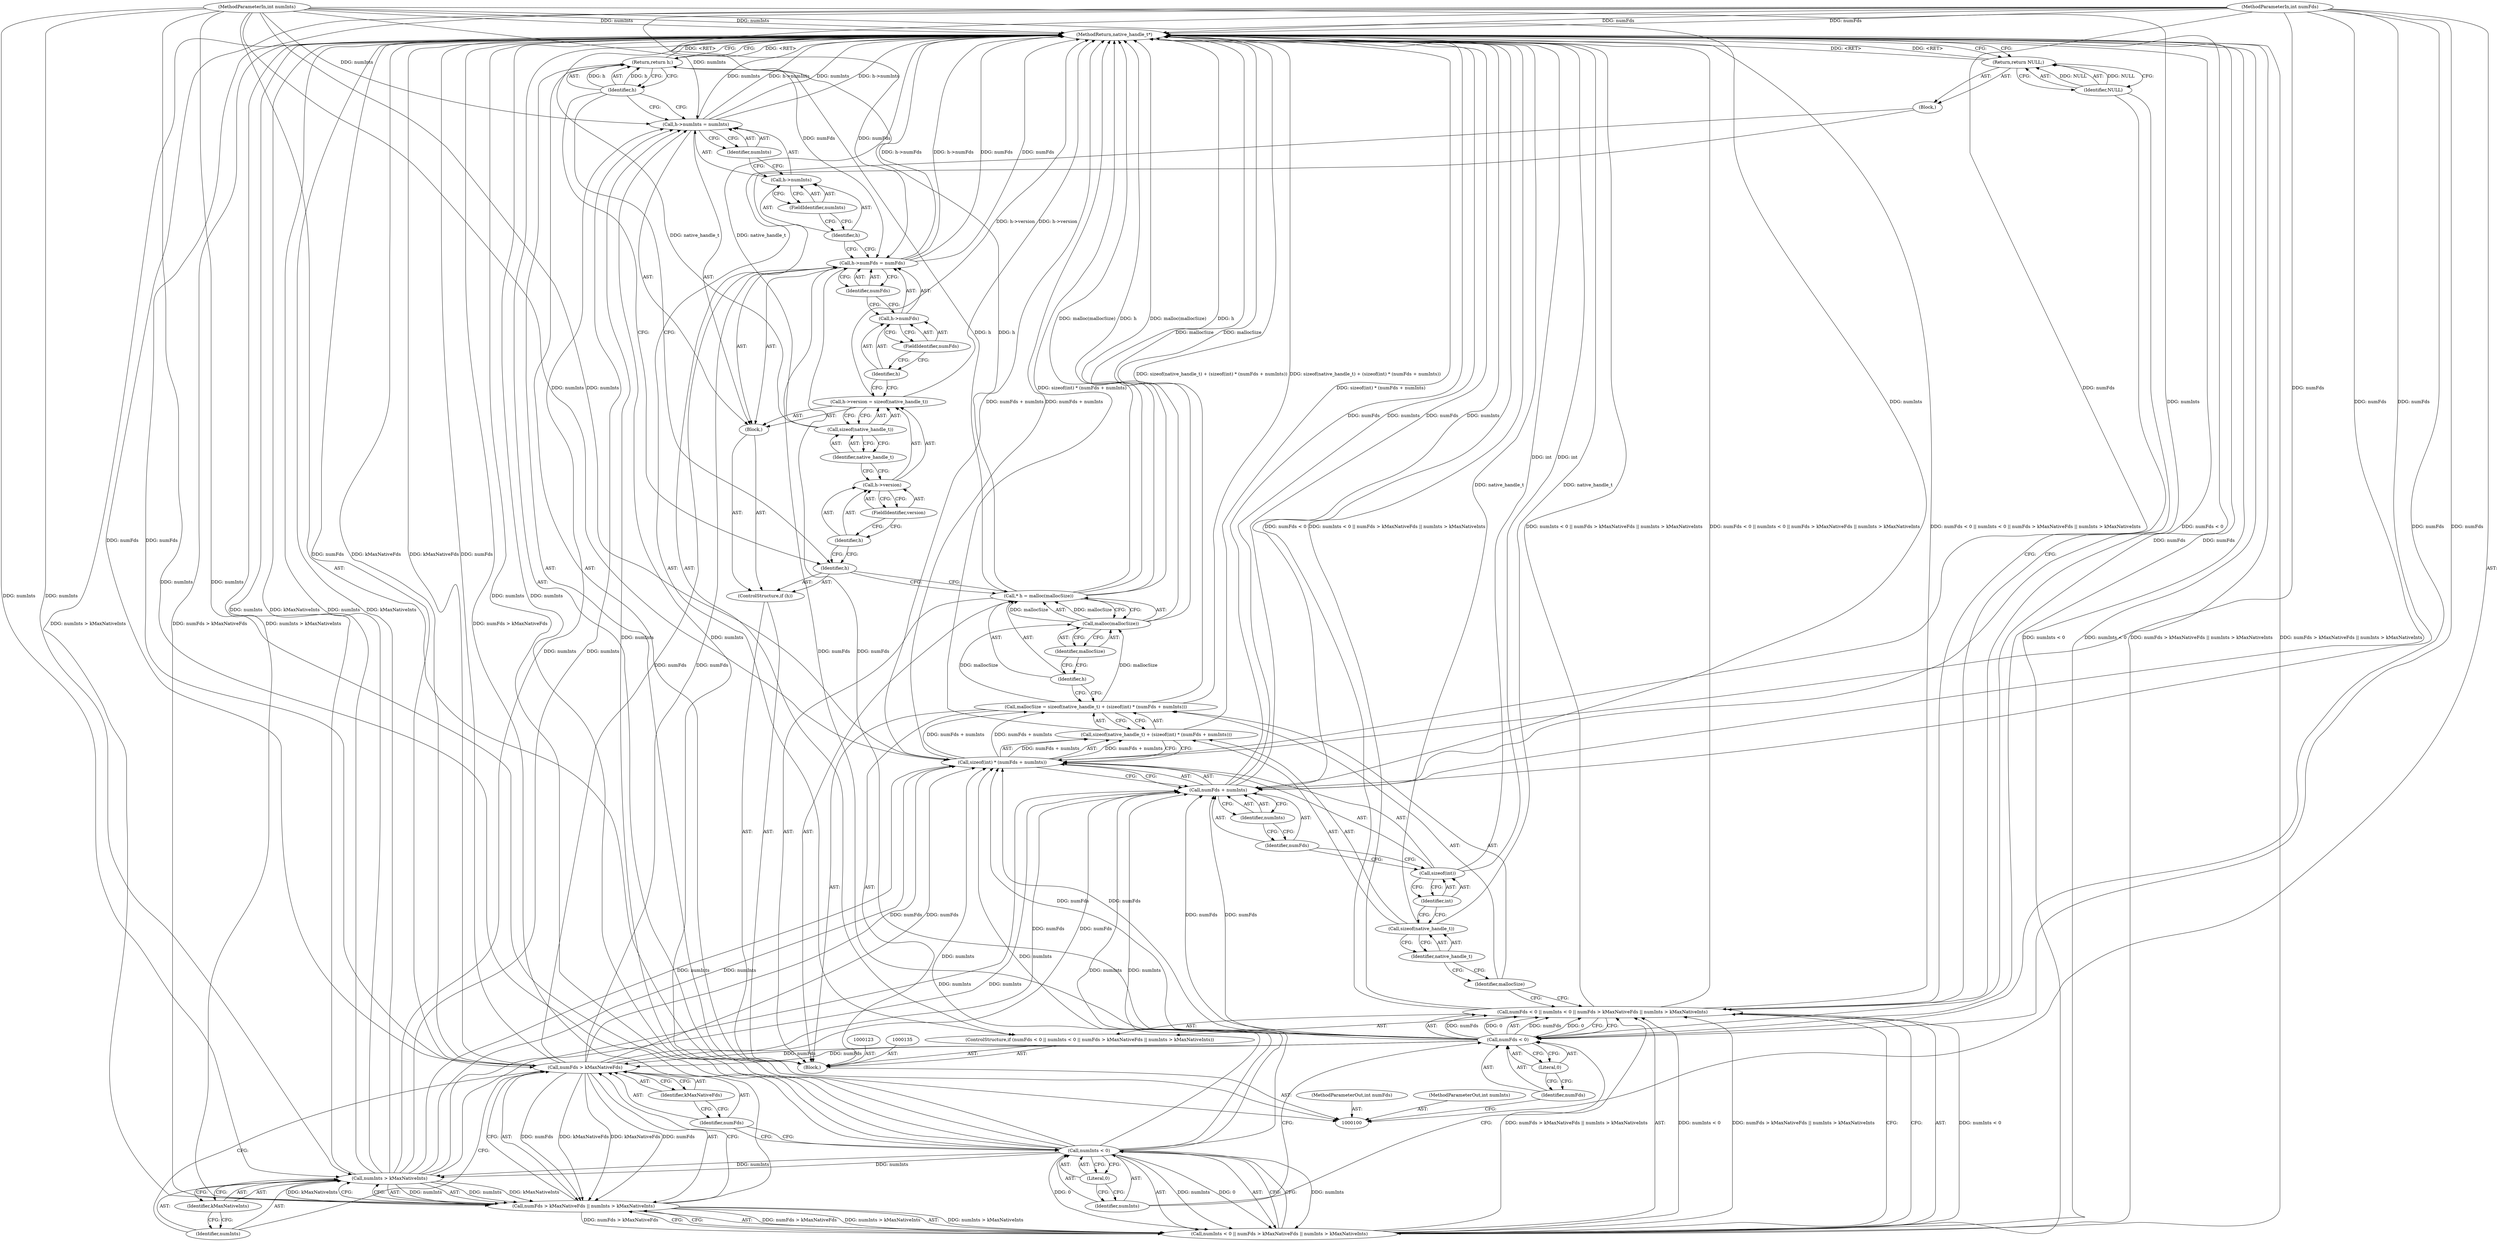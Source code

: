 digraph "0_Android_e8c62fb484151f76ab88b1d5130f38de24ac8c14" {
"1000161" [label="(MethodReturn,native_handle_t*)"];
"1000101" [label="(MethodParameterIn,int numFds)"];
"1000212" [label="(MethodParameterOut,int numFds)"];
"1000102" [label="(MethodParameterIn,int numInts)"];
"1000213" [label="(MethodParameterOut,int numInts)"];
"1000146" [label="(FieldIdentifier,version)"];
"1000147" [label="(Call,sizeof(native_handle_t))"];
"1000148" [label="(Identifier,native_handle_t)"];
"1000143" [label="(Call,h->version = sizeof(native_handle_t))"];
"1000144" [label="(Call,h->version)"];
"1000145" [label="(Identifier,h)"];
"1000152" [label="(FieldIdentifier,numFds)"];
"1000153" [label="(Identifier,numFds)"];
"1000149" [label="(Call,h->numFds = numFds)"];
"1000150" [label="(Call,h->numFds)"];
"1000151" [label="(Identifier,h)"];
"1000157" [label="(FieldIdentifier,numInts)"];
"1000158" [label="(Identifier,numInts)"];
"1000154" [label="(Call,h->numInts = numInts)"];
"1000155" [label="(Call,h->numInts)"];
"1000156" [label="(Identifier,h)"];
"1000159" [label="(Return,return h;)"];
"1000160" [label="(Identifier,h)"];
"1000103" [label="(Block,)"];
"1000108" [label="(Literal,0)"];
"1000109" [label="(Call,numInts < 0 || numFds > kMaxNativeFds || numInts > kMaxNativeInts)"];
"1000110" [label="(Call,numInts < 0)"];
"1000111" [label="(Identifier,numInts)"];
"1000112" [label="(Literal,0)"];
"1000113" [label="(Call,numFds > kMaxNativeFds || numInts > kMaxNativeInts)"];
"1000114" [label="(Call,numFds > kMaxNativeFds)"];
"1000115" [label="(Identifier,numFds)"];
"1000104" [label="(ControlStructure,if (numFds < 0 || numInts < 0 || numFds > kMaxNativeFds || numInts > kMaxNativeInts))"];
"1000116" [label="(Identifier,kMaxNativeFds)"];
"1000117" [label="(Call,numInts > kMaxNativeInts)"];
"1000118" [label="(Identifier,numInts)"];
"1000119" [label="(Identifier,kMaxNativeInts)"];
"1000105" [label="(Call,numFds < 0 || numInts < 0 || numFds > kMaxNativeFds || numInts > kMaxNativeInts)"];
"1000106" [label="(Call,numFds < 0)"];
"1000107" [label="(Identifier,numFds)"];
"1000120" [label="(Block,)"];
"1000122" [label="(Identifier,NULL)"];
"1000121" [label="(Return,return NULL;)"];
"1000124" [label="(Call,mallocSize = sizeof(native_handle_t) + (sizeof(int) * (numFds + numInts)))"];
"1000125" [label="(Identifier,mallocSize)"];
"1000126" [label="(Call,sizeof(native_handle_t) + (sizeof(int) * (numFds + numInts)))"];
"1000127" [label="(Call,sizeof(native_handle_t))"];
"1000128" [label="(Identifier,native_handle_t)"];
"1000129" [label="(Call,sizeof(int) * (numFds + numInts))"];
"1000130" [label="(Call,sizeof(int))"];
"1000131" [label="(Identifier,int)"];
"1000132" [label="(Call,numFds + numInts)"];
"1000133" [label="(Identifier,numFds)"];
"1000134" [label="(Identifier,numInts)"];
"1000136" [label="(Call,* h = malloc(mallocSize))"];
"1000137" [label="(Identifier,h)"];
"1000138" [label="(Call,malloc(mallocSize))"];
"1000139" [label="(Identifier,mallocSize)"];
"1000142" [label="(Block,)"];
"1000140" [label="(ControlStructure,if (h))"];
"1000141" [label="(Identifier,h)"];
"1000161" -> "1000100"  [label="AST: "];
"1000161" -> "1000121"  [label="CFG: "];
"1000161" -> "1000159"  [label="CFG: "];
"1000113" -> "1000161"  [label="DDG: numInts > kMaxNativeInts"];
"1000113" -> "1000161"  [label="DDG: numFds > kMaxNativeFds"];
"1000106" -> "1000161"  [label="DDG: numFds"];
"1000105" -> "1000161"  [label="DDG: numFds < 0 || numInts < 0 || numFds > kMaxNativeFds || numInts > kMaxNativeInts"];
"1000105" -> "1000161"  [label="DDG: numFds < 0"];
"1000105" -> "1000161"  [label="DDG: numInts < 0 || numFds > kMaxNativeFds || numInts > kMaxNativeInts"];
"1000114" -> "1000161"  [label="DDG: numFds"];
"1000114" -> "1000161"  [label="DDG: kMaxNativeFds"];
"1000117" -> "1000161"  [label="DDG: numInts"];
"1000117" -> "1000161"  [label="DDG: kMaxNativeInts"];
"1000149" -> "1000161"  [label="DDG: h->numFds"];
"1000149" -> "1000161"  [label="DDG: numFds"];
"1000124" -> "1000161"  [label="DDG: sizeof(native_handle_t) + (sizeof(int) * (numFds + numInts))"];
"1000129" -> "1000161"  [label="DDG: numFds + numInts"];
"1000138" -> "1000161"  [label="DDG: mallocSize"];
"1000126" -> "1000161"  [label="DDG: sizeof(int) * (numFds + numInts)"];
"1000154" -> "1000161"  [label="DDG: h->numInts"];
"1000154" -> "1000161"  [label="DDG: numInts"];
"1000143" -> "1000161"  [label="DDG: h->version"];
"1000132" -> "1000161"  [label="DDG: numInts"];
"1000132" -> "1000161"  [label="DDG: numFds"];
"1000147" -> "1000161"  [label="DDG: native_handle_t"];
"1000102" -> "1000161"  [label="DDG: numInts"];
"1000109" -> "1000161"  [label="DDG: numFds > kMaxNativeFds || numInts > kMaxNativeInts"];
"1000109" -> "1000161"  [label="DDG: numInts < 0"];
"1000101" -> "1000161"  [label="DDG: numFds"];
"1000127" -> "1000161"  [label="DDG: native_handle_t"];
"1000136" -> "1000161"  [label="DDG: malloc(mallocSize)"];
"1000136" -> "1000161"  [label="DDG: h"];
"1000110" -> "1000161"  [label="DDG: numInts"];
"1000130" -> "1000161"  [label="DDG: int"];
"1000121" -> "1000161"  [label="DDG: <RET>"];
"1000159" -> "1000161"  [label="DDG: <RET>"];
"1000101" -> "1000100"  [label="AST: "];
"1000101" -> "1000161"  [label="DDG: numFds"];
"1000101" -> "1000106"  [label="DDG: numFds"];
"1000101" -> "1000114"  [label="DDG: numFds"];
"1000101" -> "1000129"  [label="DDG: numFds"];
"1000101" -> "1000132"  [label="DDG: numFds"];
"1000101" -> "1000149"  [label="DDG: numFds"];
"1000212" -> "1000100"  [label="AST: "];
"1000102" -> "1000100"  [label="AST: "];
"1000102" -> "1000161"  [label="DDG: numInts"];
"1000102" -> "1000110"  [label="DDG: numInts"];
"1000102" -> "1000117"  [label="DDG: numInts"];
"1000102" -> "1000129"  [label="DDG: numInts"];
"1000102" -> "1000132"  [label="DDG: numInts"];
"1000102" -> "1000154"  [label="DDG: numInts"];
"1000213" -> "1000100"  [label="AST: "];
"1000146" -> "1000144"  [label="AST: "];
"1000146" -> "1000145"  [label="CFG: "];
"1000144" -> "1000146"  [label="CFG: "];
"1000147" -> "1000143"  [label="AST: "];
"1000147" -> "1000148"  [label="CFG: "];
"1000148" -> "1000147"  [label="AST: "];
"1000143" -> "1000147"  [label="CFG: "];
"1000147" -> "1000161"  [label="DDG: native_handle_t"];
"1000148" -> "1000147"  [label="AST: "];
"1000148" -> "1000144"  [label="CFG: "];
"1000147" -> "1000148"  [label="CFG: "];
"1000143" -> "1000142"  [label="AST: "];
"1000143" -> "1000147"  [label="CFG: "];
"1000144" -> "1000143"  [label="AST: "];
"1000147" -> "1000143"  [label="AST: "];
"1000151" -> "1000143"  [label="CFG: "];
"1000143" -> "1000161"  [label="DDG: h->version"];
"1000144" -> "1000143"  [label="AST: "];
"1000144" -> "1000146"  [label="CFG: "];
"1000145" -> "1000144"  [label="AST: "];
"1000146" -> "1000144"  [label="AST: "];
"1000148" -> "1000144"  [label="CFG: "];
"1000145" -> "1000144"  [label="AST: "];
"1000145" -> "1000141"  [label="CFG: "];
"1000146" -> "1000145"  [label="CFG: "];
"1000152" -> "1000150"  [label="AST: "];
"1000152" -> "1000151"  [label="CFG: "];
"1000150" -> "1000152"  [label="CFG: "];
"1000153" -> "1000149"  [label="AST: "];
"1000153" -> "1000150"  [label="CFG: "];
"1000149" -> "1000153"  [label="CFG: "];
"1000149" -> "1000142"  [label="AST: "];
"1000149" -> "1000153"  [label="CFG: "];
"1000150" -> "1000149"  [label="AST: "];
"1000153" -> "1000149"  [label="AST: "];
"1000156" -> "1000149"  [label="CFG: "];
"1000149" -> "1000161"  [label="DDG: h->numFds"];
"1000149" -> "1000161"  [label="DDG: numFds"];
"1000101" -> "1000149"  [label="DDG: numFds"];
"1000106" -> "1000149"  [label="DDG: numFds"];
"1000114" -> "1000149"  [label="DDG: numFds"];
"1000150" -> "1000149"  [label="AST: "];
"1000150" -> "1000152"  [label="CFG: "];
"1000151" -> "1000150"  [label="AST: "];
"1000152" -> "1000150"  [label="AST: "];
"1000153" -> "1000150"  [label="CFG: "];
"1000151" -> "1000150"  [label="AST: "];
"1000151" -> "1000143"  [label="CFG: "];
"1000152" -> "1000151"  [label="CFG: "];
"1000157" -> "1000155"  [label="AST: "];
"1000157" -> "1000156"  [label="CFG: "];
"1000155" -> "1000157"  [label="CFG: "];
"1000158" -> "1000154"  [label="AST: "];
"1000158" -> "1000155"  [label="CFG: "];
"1000154" -> "1000158"  [label="CFG: "];
"1000154" -> "1000142"  [label="AST: "];
"1000154" -> "1000158"  [label="CFG: "];
"1000155" -> "1000154"  [label="AST: "];
"1000158" -> "1000154"  [label="AST: "];
"1000160" -> "1000154"  [label="CFG: "];
"1000154" -> "1000161"  [label="DDG: h->numInts"];
"1000154" -> "1000161"  [label="DDG: numInts"];
"1000102" -> "1000154"  [label="DDG: numInts"];
"1000117" -> "1000154"  [label="DDG: numInts"];
"1000110" -> "1000154"  [label="DDG: numInts"];
"1000155" -> "1000154"  [label="AST: "];
"1000155" -> "1000157"  [label="CFG: "];
"1000156" -> "1000155"  [label="AST: "];
"1000157" -> "1000155"  [label="AST: "];
"1000158" -> "1000155"  [label="CFG: "];
"1000156" -> "1000155"  [label="AST: "];
"1000156" -> "1000149"  [label="CFG: "];
"1000157" -> "1000156"  [label="CFG: "];
"1000159" -> "1000103"  [label="AST: "];
"1000159" -> "1000160"  [label="CFG: "];
"1000160" -> "1000159"  [label="AST: "];
"1000161" -> "1000159"  [label="CFG: "];
"1000159" -> "1000161"  [label="DDG: <RET>"];
"1000160" -> "1000159"  [label="DDG: h"];
"1000136" -> "1000159"  [label="DDG: h"];
"1000160" -> "1000159"  [label="AST: "];
"1000160" -> "1000154"  [label="CFG: "];
"1000160" -> "1000141"  [label="CFG: "];
"1000159" -> "1000160"  [label="CFG: "];
"1000160" -> "1000159"  [label="DDG: h"];
"1000103" -> "1000100"  [label="AST: "];
"1000104" -> "1000103"  [label="AST: "];
"1000123" -> "1000103"  [label="AST: "];
"1000124" -> "1000103"  [label="AST: "];
"1000135" -> "1000103"  [label="AST: "];
"1000136" -> "1000103"  [label="AST: "];
"1000140" -> "1000103"  [label="AST: "];
"1000159" -> "1000103"  [label="AST: "];
"1000108" -> "1000106"  [label="AST: "];
"1000108" -> "1000107"  [label="CFG: "];
"1000106" -> "1000108"  [label="CFG: "];
"1000109" -> "1000105"  [label="AST: "];
"1000109" -> "1000110"  [label="CFG: "];
"1000109" -> "1000113"  [label="CFG: "];
"1000110" -> "1000109"  [label="AST: "];
"1000113" -> "1000109"  [label="AST: "];
"1000105" -> "1000109"  [label="CFG: "];
"1000109" -> "1000161"  [label="DDG: numFds > kMaxNativeFds || numInts > kMaxNativeInts"];
"1000109" -> "1000161"  [label="DDG: numInts < 0"];
"1000109" -> "1000105"  [label="DDG: numInts < 0"];
"1000109" -> "1000105"  [label="DDG: numFds > kMaxNativeFds || numInts > kMaxNativeInts"];
"1000110" -> "1000109"  [label="DDG: numInts"];
"1000110" -> "1000109"  [label="DDG: 0"];
"1000113" -> "1000109"  [label="DDG: numFds > kMaxNativeFds"];
"1000113" -> "1000109"  [label="DDG: numInts > kMaxNativeInts"];
"1000110" -> "1000109"  [label="AST: "];
"1000110" -> "1000112"  [label="CFG: "];
"1000111" -> "1000110"  [label="AST: "];
"1000112" -> "1000110"  [label="AST: "];
"1000115" -> "1000110"  [label="CFG: "];
"1000109" -> "1000110"  [label="CFG: "];
"1000110" -> "1000161"  [label="DDG: numInts"];
"1000110" -> "1000109"  [label="DDG: numInts"];
"1000110" -> "1000109"  [label="DDG: 0"];
"1000102" -> "1000110"  [label="DDG: numInts"];
"1000110" -> "1000117"  [label="DDG: numInts"];
"1000110" -> "1000129"  [label="DDG: numInts"];
"1000110" -> "1000132"  [label="DDG: numInts"];
"1000110" -> "1000154"  [label="DDG: numInts"];
"1000111" -> "1000110"  [label="AST: "];
"1000111" -> "1000106"  [label="CFG: "];
"1000112" -> "1000111"  [label="CFG: "];
"1000112" -> "1000110"  [label="AST: "];
"1000112" -> "1000111"  [label="CFG: "];
"1000110" -> "1000112"  [label="CFG: "];
"1000113" -> "1000109"  [label="AST: "];
"1000113" -> "1000114"  [label="CFG: "];
"1000113" -> "1000117"  [label="CFG: "];
"1000114" -> "1000113"  [label="AST: "];
"1000117" -> "1000113"  [label="AST: "];
"1000109" -> "1000113"  [label="CFG: "];
"1000113" -> "1000161"  [label="DDG: numInts > kMaxNativeInts"];
"1000113" -> "1000161"  [label="DDG: numFds > kMaxNativeFds"];
"1000113" -> "1000109"  [label="DDG: numFds > kMaxNativeFds"];
"1000113" -> "1000109"  [label="DDG: numInts > kMaxNativeInts"];
"1000114" -> "1000113"  [label="DDG: numFds"];
"1000114" -> "1000113"  [label="DDG: kMaxNativeFds"];
"1000117" -> "1000113"  [label="DDG: numInts"];
"1000117" -> "1000113"  [label="DDG: kMaxNativeInts"];
"1000114" -> "1000113"  [label="AST: "];
"1000114" -> "1000116"  [label="CFG: "];
"1000115" -> "1000114"  [label="AST: "];
"1000116" -> "1000114"  [label="AST: "];
"1000118" -> "1000114"  [label="CFG: "];
"1000113" -> "1000114"  [label="CFG: "];
"1000114" -> "1000161"  [label="DDG: numFds"];
"1000114" -> "1000161"  [label="DDG: kMaxNativeFds"];
"1000114" -> "1000113"  [label="DDG: numFds"];
"1000114" -> "1000113"  [label="DDG: kMaxNativeFds"];
"1000106" -> "1000114"  [label="DDG: numFds"];
"1000101" -> "1000114"  [label="DDG: numFds"];
"1000114" -> "1000129"  [label="DDG: numFds"];
"1000114" -> "1000132"  [label="DDG: numFds"];
"1000114" -> "1000149"  [label="DDG: numFds"];
"1000115" -> "1000114"  [label="AST: "];
"1000115" -> "1000110"  [label="CFG: "];
"1000116" -> "1000115"  [label="CFG: "];
"1000104" -> "1000103"  [label="AST: "];
"1000105" -> "1000104"  [label="AST: "];
"1000120" -> "1000104"  [label="AST: "];
"1000116" -> "1000114"  [label="AST: "];
"1000116" -> "1000115"  [label="CFG: "];
"1000114" -> "1000116"  [label="CFG: "];
"1000117" -> "1000113"  [label="AST: "];
"1000117" -> "1000119"  [label="CFG: "];
"1000118" -> "1000117"  [label="AST: "];
"1000119" -> "1000117"  [label="AST: "];
"1000113" -> "1000117"  [label="CFG: "];
"1000117" -> "1000161"  [label="DDG: numInts"];
"1000117" -> "1000161"  [label="DDG: kMaxNativeInts"];
"1000117" -> "1000113"  [label="DDG: numInts"];
"1000117" -> "1000113"  [label="DDG: kMaxNativeInts"];
"1000110" -> "1000117"  [label="DDG: numInts"];
"1000102" -> "1000117"  [label="DDG: numInts"];
"1000117" -> "1000129"  [label="DDG: numInts"];
"1000117" -> "1000132"  [label="DDG: numInts"];
"1000117" -> "1000154"  [label="DDG: numInts"];
"1000118" -> "1000117"  [label="AST: "];
"1000118" -> "1000114"  [label="CFG: "];
"1000119" -> "1000118"  [label="CFG: "];
"1000119" -> "1000117"  [label="AST: "];
"1000119" -> "1000118"  [label="CFG: "];
"1000117" -> "1000119"  [label="CFG: "];
"1000105" -> "1000104"  [label="AST: "];
"1000105" -> "1000106"  [label="CFG: "];
"1000105" -> "1000109"  [label="CFG: "];
"1000106" -> "1000105"  [label="AST: "];
"1000109" -> "1000105"  [label="AST: "];
"1000122" -> "1000105"  [label="CFG: "];
"1000125" -> "1000105"  [label="CFG: "];
"1000105" -> "1000161"  [label="DDG: numFds < 0 || numInts < 0 || numFds > kMaxNativeFds || numInts > kMaxNativeInts"];
"1000105" -> "1000161"  [label="DDG: numFds < 0"];
"1000105" -> "1000161"  [label="DDG: numInts < 0 || numFds > kMaxNativeFds || numInts > kMaxNativeInts"];
"1000106" -> "1000105"  [label="DDG: numFds"];
"1000106" -> "1000105"  [label="DDG: 0"];
"1000109" -> "1000105"  [label="DDG: numInts < 0"];
"1000109" -> "1000105"  [label="DDG: numFds > kMaxNativeFds || numInts > kMaxNativeInts"];
"1000106" -> "1000105"  [label="AST: "];
"1000106" -> "1000108"  [label="CFG: "];
"1000107" -> "1000106"  [label="AST: "];
"1000108" -> "1000106"  [label="AST: "];
"1000111" -> "1000106"  [label="CFG: "];
"1000105" -> "1000106"  [label="CFG: "];
"1000106" -> "1000161"  [label="DDG: numFds"];
"1000106" -> "1000105"  [label="DDG: numFds"];
"1000106" -> "1000105"  [label="DDG: 0"];
"1000101" -> "1000106"  [label="DDG: numFds"];
"1000106" -> "1000114"  [label="DDG: numFds"];
"1000106" -> "1000129"  [label="DDG: numFds"];
"1000106" -> "1000132"  [label="DDG: numFds"];
"1000106" -> "1000149"  [label="DDG: numFds"];
"1000107" -> "1000106"  [label="AST: "];
"1000107" -> "1000100"  [label="CFG: "];
"1000108" -> "1000107"  [label="CFG: "];
"1000120" -> "1000104"  [label="AST: "];
"1000121" -> "1000120"  [label="AST: "];
"1000122" -> "1000121"  [label="AST: "];
"1000122" -> "1000105"  [label="CFG: "];
"1000121" -> "1000122"  [label="CFG: "];
"1000122" -> "1000121"  [label="DDG: NULL"];
"1000121" -> "1000120"  [label="AST: "];
"1000121" -> "1000122"  [label="CFG: "];
"1000122" -> "1000121"  [label="AST: "];
"1000161" -> "1000121"  [label="CFG: "];
"1000121" -> "1000161"  [label="DDG: <RET>"];
"1000122" -> "1000121"  [label="DDG: NULL"];
"1000124" -> "1000103"  [label="AST: "];
"1000124" -> "1000126"  [label="CFG: "];
"1000125" -> "1000124"  [label="AST: "];
"1000126" -> "1000124"  [label="AST: "];
"1000137" -> "1000124"  [label="CFG: "];
"1000124" -> "1000161"  [label="DDG: sizeof(native_handle_t) + (sizeof(int) * (numFds + numInts))"];
"1000129" -> "1000124"  [label="DDG: numFds + numInts"];
"1000124" -> "1000138"  [label="DDG: mallocSize"];
"1000125" -> "1000124"  [label="AST: "];
"1000125" -> "1000105"  [label="CFG: "];
"1000128" -> "1000125"  [label="CFG: "];
"1000126" -> "1000124"  [label="AST: "];
"1000126" -> "1000129"  [label="CFG: "];
"1000127" -> "1000126"  [label="AST: "];
"1000129" -> "1000126"  [label="AST: "];
"1000124" -> "1000126"  [label="CFG: "];
"1000126" -> "1000161"  [label="DDG: sizeof(int) * (numFds + numInts)"];
"1000129" -> "1000126"  [label="DDG: numFds + numInts"];
"1000127" -> "1000126"  [label="AST: "];
"1000127" -> "1000128"  [label="CFG: "];
"1000128" -> "1000127"  [label="AST: "];
"1000131" -> "1000127"  [label="CFG: "];
"1000127" -> "1000161"  [label="DDG: native_handle_t"];
"1000128" -> "1000127"  [label="AST: "];
"1000128" -> "1000125"  [label="CFG: "];
"1000127" -> "1000128"  [label="CFG: "];
"1000129" -> "1000126"  [label="AST: "];
"1000129" -> "1000132"  [label="CFG: "];
"1000130" -> "1000129"  [label="AST: "];
"1000132" -> "1000129"  [label="AST: "];
"1000126" -> "1000129"  [label="CFG: "];
"1000129" -> "1000161"  [label="DDG: numFds + numInts"];
"1000129" -> "1000124"  [label="DDG: numFds + numInts"];
"1000129" -> "1000126"  [label="DDG: numFds + numInts"];
"1000106" -> "1000129"  [label="DDG: numFds"];
"1000114" -> "1000129"  [label="DDG: numFds"];
"1000101" -> "1000129"  [label="DDG: numFds"];
"1000117" -> "1000129"  [label="DDG: numInts"];
"1000110" -> "1000129"  [label="DDG: numInts"];
"1000102" -> "1000129"  [label="DDG: numInts"];
"1000130" -> "1000129"  [label="AST: "];
"1000130" -> "1000131"  [label="CFG: "];
"1000131" -> "1000130"  [label="AST: "];
"1000133" -> "1000130"  [label="CFG: "];
"1000130" -> "1000161"  [label="DDG: int"];
"1000131" -> "1000130"  [label="AST: "];
"1000131" -> "1000127"  [label="CFG: "];
"1000130" -> "1000131"  [label="CFG: "];
"1000132" -> "1000129"  [label="AST: "];
"1000132" -> "1000134"  [label="CFG: "];
"1000133" -> "1000132"  [label="AST: "];
"1000134" -> "1000132"  [label="AST: "];
"1000129" -> "1000132"  [label="CFG: "];
"1000132" -> "1000161"  [label="DDG: numInts"];
"1000132" -> "1000161"  [label="DDG: numFds"];
"1000106" -> "1000132"  [label="DDG: numFds"];
"1000114" -> "1000132"  [label="DDG: numFds"];
"1000101" -> "1000132"  [label="DDG: numFds"];
"1000117" -> "1000132"  [label="DDG: numInts"];
"1000110" -> "1000132"  [label="DDG: numInts"];
"1000102" -> "1000132"  [label="DDG: numInts"];
"1000133" -> "1000132"  [label="AST: "];
"1000133" -> "1000130"  [label="CFG: "];
"1000134" -> "1000133"  [label="CFG: "];
"1000134" -> "1000132"  [label="AST: "];
"1000134" -> "1000133"  [label="CFG: "];
"1000132" -> "1000134"  [label="CFG: "];
"1000136" -> "1000103"  [label="AST: "];
"1000136" -> "1000138"  [label="CFG: "];
"1000137" -> "1000136"  [label="AST: "];
"1000138" -> "1000136"  [label="AST: "];
"1000141" -> "1000136"  [label="CFG: "];
"1000136" -> "1000161"  [label="DDG: malloc(mallocSize)"];
"1000136" -> "1000161"  [label="DDG: h"];
"1000138" -> "1000136"  [label="DDG: mallocSize"];
"1000136" -> "1000159"  [label="DDG: h"];
"1000137" -> "1000136"  [label="AST: "];
"1000137" -> "1000124"  [label="CFG: "];
"1000139" -> "1000137"  [label="CFG: "];
"1000138" -> "1000136"  [label="AST: "];
"1000138" -> "1000139"  [label="CFG: "];
"1000139" -> "1000138"  [label="AST: "];
"1000136" -> "1000138"  [label="CFG: "];
"1000138" -> "1000161"  [label="DDG: mallocSize"];
"1000138" -> "1000136"  [label="DDG: mallocSize"];
"1000124" -> "1000138"  [label="DDG: mallocSize"];
"1000139" -> "1000138"  [label="AST: "];
"1000139" -> "1000137"  [label="CFG: "];
"1000138" -> "1000139"  [label="CFG: "];
"1000142" -> "1000140"  [label="AST: "];
"1000143" -> "1000142"  [label="AST: "];
"1000149" -> "1000142"  [label="AST: "];
"1000154" -> "1000142"  [label="AST: "];
"1000140" -> "1000103"  [label="AST: "];
"1000141" -> "1000140"  [label="AST: "];
"1000142" -> "1000140"  [label="AST: "];
"1000141" -> "1000140"  [label="AST: "];
"1000141" -> "1000136"  [label="CFG: "];
"1000145" -> "1000141"  [label="CFG: "];
"1000160" -> "1000141"  [label="CFG: "];
}
